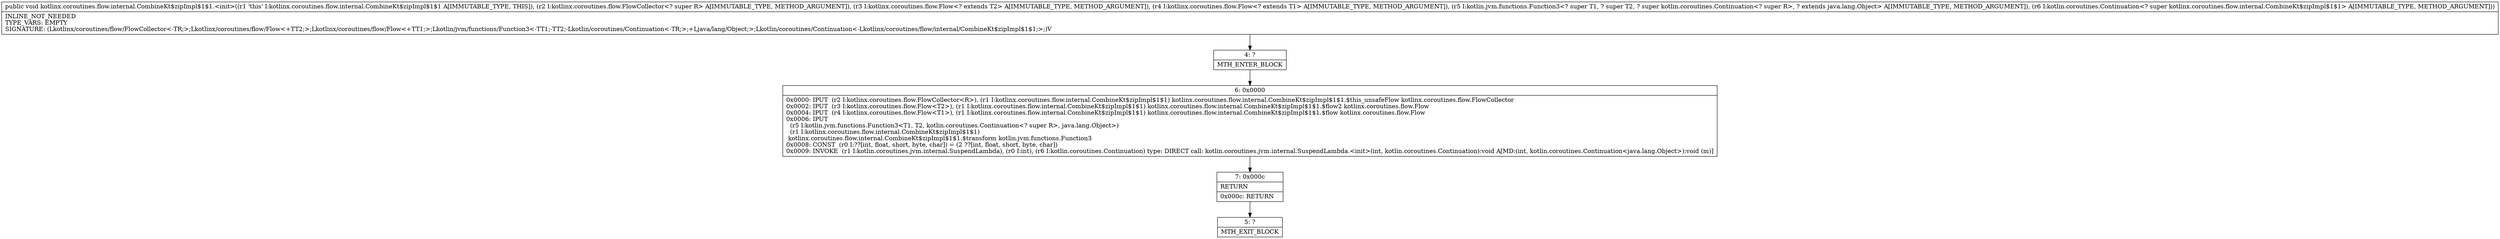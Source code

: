 digraph "CFG forkotlinx.coroutines.flow.internal.CombineKt$zipImpl$1$1.\<init\>(Lkotlinx\/coroutines\/flow\/FlowCollector;Lkotlinx\/coroutines\/flow\/Flow;Lkotlinx\/coroutines\/flow\/Flow;Lkotlin\/jvm\/functions\/Function3;Lkotlin\/coroutines\/Continuation;)V" {
Node_4 [shape=record,label="{4\:\ ?|MTH_ENTER_BLOCK\l}"];
Node_6 [shape=record,label="{6\:\ 0x0000|0x0000: IPUT  (r2 I:kotlinx.coroutines.flow.FlowCollector\<R\>), (r1 I:kotlinx.coroutines.flow.internal.CombineKt$zipImpl$1$1) kotlinx.coroutines.flow.internal.CombineKt$zipImpl$1$1.$this_unsafeFlow kotlinx.coroutines.flow.FlowCollector \l0x0002: IPUT  (r3 I:kotlinx.coroutines.flow.Flow\<T2\>), (r1 I:kotlinx.coroutines.flow.internal.CombineKt$zipImpl$1$1) kotlinx.coroutines.flow.internal.CombineKt$zipImpl$1$1.$flow2 kotlinx.coroutines.flow.Flow \l0x0004: IPUT  (r4 I:kotlinx.coroutines.flow.Flow\<T1\>), (r1 I:kotlinx.coroutines.flow.internal.CombineKt$zipImpl$1$1) kotlinx.coroutines.flow.internal.CombineKt$zipImpl$1$1.$flow kotlinx.coroutines.flow.Flow \l0x0006: IPUT  \l  (r5 I:kotlin.jvm.functions.Function3\<T1, T2, kotlin.coroutines.Continuation\<? super R\>, java.lang.Object\>)\l  (r1 I:kotlinx.coroutines.flow.internal.CombineKt$zipImpl$1$1)\l kotlinx.coroutines.flow.internal.CombineKt$zipImpl$1$1.$transform kotlin.jvm.functions.Function3 \l0x0008: CONST  (r0 I:??[int, float, short, byte, char]) = (2 ??[int, float, short, byte, char]) \l0x0009: INVOKE  (r1 I:kotlin.coroutines.jvm.internal.SuspendLambda), (r0 I:int), (r6 I:kotlin.coroutines.Continuation) type: DIRECT call: kotlin.coroutines.jvm.internal.SuspendLambda.\<init\>(int, kotlin.coroutines.Continuation):void A[MD:(int, kotlin.coroutines.Continuation\<java.lang.Object\>):void (m)]\l}"];
Node_7 [shape=record,label="{7\:\ 0x000c|RETURN\l|0x000c: RETURN   \l}"];
Node_5 [shape=record,label="{5\:\ ?|MTH_EXIT_BLOCK\l}"];
MethodNode[shape=record,label="{public void kotlinx.coroutines.flow.internal.CombineKt$zipImpl$1$1.\<init\>((r1 'this' I:kotlinx.coroutines.flow.internal.CombineKt$zipImpl$1$1 A[IMMUTABLE_TYPE, THIS]), (r2 I:kotlinx.coroutines.flow.FlowCollector\<? super R\> A[IMMUTABLE_TYPE, METHOD_ARGUMENT]), (r3 I:kotlinx.coroutines.flow.Flow\<? extends T2\> A[IMMUTABLE_TYPE, METHOD_ARGUMENT]), (r4 I:kotlinx.coroutines.flow.Flow\<? extends T1\> A[IMMUTABLE_TYPE, METHOD_ARGUMENT]), (r5 I:kotlin.jvm.functions.Function3\<? super T1, ? super T2, ? super kotlin.coroutines.Continuation\<? super R\>, ? extends java.lang.Object\> A[IMMUTABLE_TYPE, METHOD_ARGUMENT]), (r6 I:kotlin.coroutines.Continuation\<? super kotlinx.coroutines.flow.internal.CombineKt$zipImpl$1$1\> A[IMMUTABLE_TYPE, METHOD_ARGUMENT]))  | INLINE_NOT_NEEDED\lTYPE_VARS: EMPTY\lSIGNATURE: (Lkotlinx\/coroutines\/flow\/FlowCollector\<\-TR;\>;Lkotlinx\/coroutines\/flow\/Flow\<+TT2;\>;Lkotlinx\/coroutines\/flow\/Flow\<+TT1;\>;Lkotlin\/jvm\/functions\/Function3\<\-TT1;\-TT2;\-Lkotlin\/coroutines\/Continuation\<\-TR;\>;+Ljava\/lang\/Object;\>;Lkotlin\/coroutines\/Continuation\<\-Lkotlinx\/coroutines\/flow\/internal\/CombineKt$zipImpl$1$1;\>;)V\l}"];
MethodNode -> Node_4;Node_4 -> Node_6;
Node_6 -> Node_7;
Node_7 -> Node_5;
}

